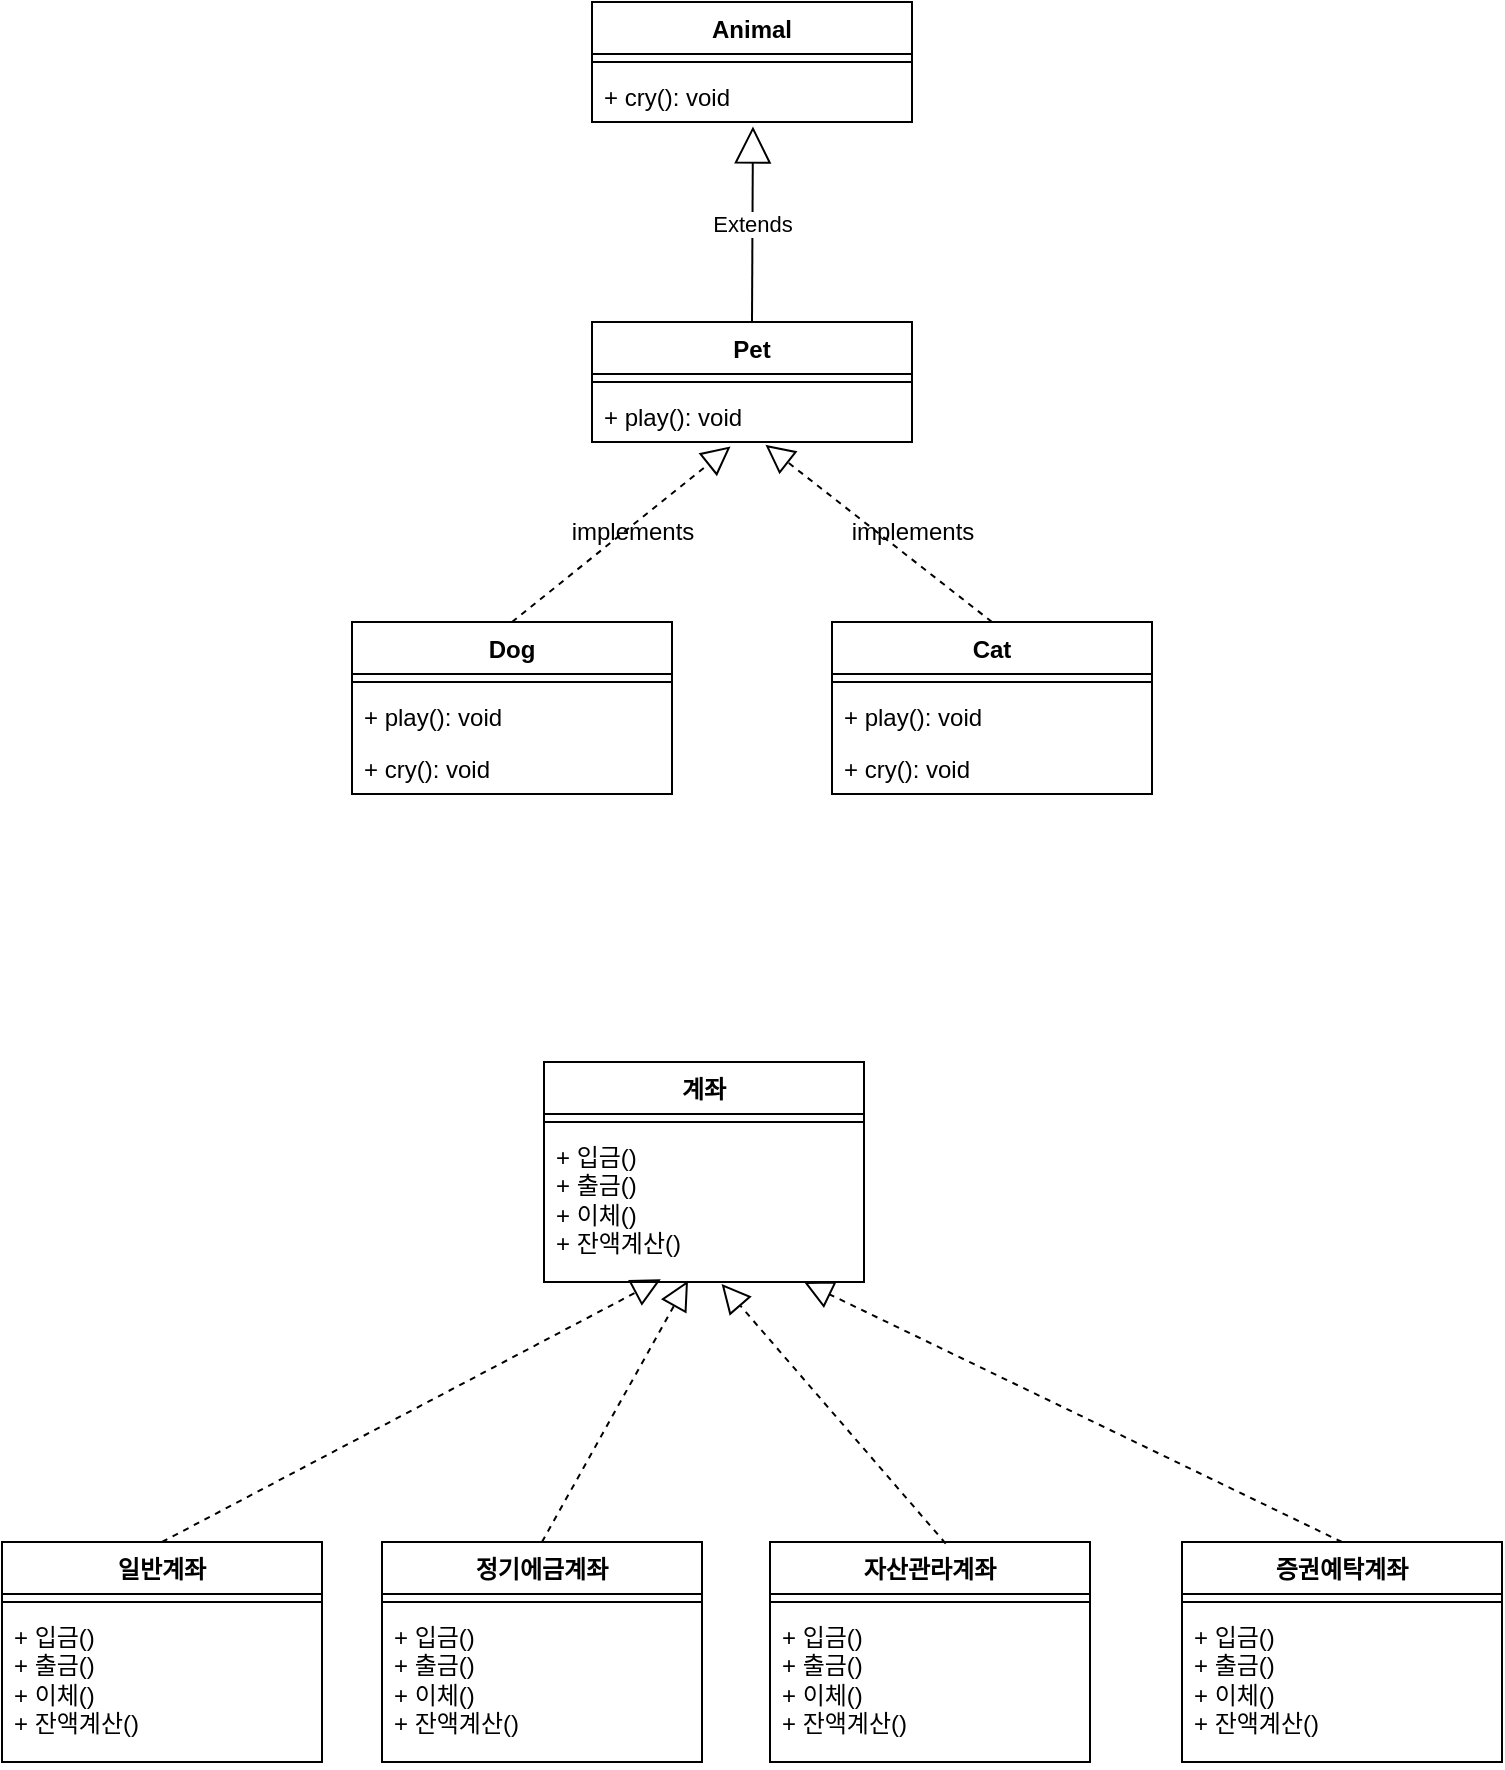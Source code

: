 <mxfile version="24.8.6">
  <diagram name="페이지-1" id="jAI4dI-ZTAgebUXCJw0U">
    <mxGraphModel dx="1050" dy="557" grid="1" gridSize="10" guides="1" tooltips="1" connect="1" arrows="1" fold="1" page="1" pageScale="1" pageWidth="827" pageHeight="1169" math="0" shadow="0">
      <root>
        <mxCell id="0" />
        <mxCell id="1" parent="0" />
        <mxCell id="ml8SPF0dZcdv0EQpDE8X-1" value="Animal" style="swimlane;fontStyle=1;align=center;verticalAlign=top;childLayout=stackLayout;horizontal=1;startSize=26;horizontalStack=0;resizeParent=1;resizeParentMax=0;resizeLast=0;collapsible=1;marginBottom=0;whiteSpace=wrap;html=1;" vertex="1" parent="1">
          <mxGeometry x="334" y="40" width="160" height="60" as="geometry" />
        </mxCell>
        <mxCell id="ml8SPF0dZcdv0EQpDE8X-3" value="" style="line;strokeWidth=1;fillColor=none;align=left;verticalAlign=middle;spacingTop=-1;spacingLeft=3;spacingRight=3;rotatable=0;labelPosition=right;points=[];portConstraint=eastwest;strokeColor=inherit;" vertex="1" parent="ml8SPF0dZcdv0EQpDE8X-1">
          <mxGeometry y="26" width="160" height="8" as="geometry" />
        </mxCell>
        <mxCell id="ml8SPF0dZcdv0EQpDE8X-4" value="+ cry(): void" style="text;strokeColor=none;fillColor=none;align=left;verticalAlign=top;spacingLeft=4;spacingRight=4;overflow=hidden;rotatable=0;points=[[0,0.5],[1,0.5]];portConstraint=eastwest;whiteSpace=wrap;html=1;" vertex="1" parent="ml8SPF0dZcdv0EQpDE8X-1">
          <mxGeometry y="34" width="160" height="26" as="geometry" />
        </mxCell>
        <mxCell id="ml8SPF0dZcdv0EQpDE8X-5" value="Pet" style="swimlane;fontStyle=1;align=center;verticalAlign=top;childLayout=stackLayout;horizontal=1;startSize=26;horizontalStack=0;resizeParent=1;resizeParentMax=0;resizeLast=0;collapsible=1;marginBottom=0;whiteSpace=wrap;html=1;" vertex="1" parent="1">
          <mxGeometry x="334" y="200" width="160" height="60" as="geometry" />
        </mxCell>
        <mxCell id="ml8SPF0dZcdv0EQpDE8X-6" value="" style="line;strokeWidth=1;fillColor=none;align=left;verticalAlign=middle;spacingTop=-1;spacingLeft=3;spacingRight=3;rotatable=0;labelPosition=right;points=[];portConstraint=eastwest;strokeColor=inherit;" vertex="1" parent="ml8SPF0dZcdv0EQpDE8X-5">
          <mxGeometry y="26" width="160" height="8" as="geometry" />
        </mxCell>
        <mxCell id="ml8SPF0dZcdv0EQpDE8X-7" value="+ play(): void" style="text;strokeColor=none;fillColor=none;align=left;verticalAlign=top;spacingLeft=4;spacingRight=4;overflow=hidden;rotatable=0;points=[[0,0.5],[1,0.5]];portConstraint=eastwest;whiteSpace=wrap;html=1;" vertex="1" parent="ml8SPF0dZcdv0EQpDE8X-5">
          <mxGeometry y="34" width="160" height="26" as="geometry" />
        </mxCell>
        <mxCell id="ml8SPF0dZcdv0EQpDE8X-11" value="Cat" style="swimlane;fontStyle=1;align=center;verticalAlign=top;childLayout=stackLayout;horizontal=1;startSize=26;horizontalStack=0;resizeParent=1;resizeParentMax=0;resizeLast=0;collapsible=1;marginBottom=0;whiteSpace=wrap;html=1;" vertex="1" parent="1">
          <mxGeometry x="454" y="350" width="160" height="86" as="geometry" />
        </mxCell>
        <mxCell id="ml8SPF0dZcdv0EQpDE8X-13" value="" style="line;strokeWidth=1;fillColor=none;align=left;verticalAlign=middle;spacingTop=-1;spacingLeft=3;spacingRight=3;rotatable=0;labelPosition=right;points=[];portConstraint=eastwest;strokeColor=inherit;" vertex="1" parent="ml8SPF0dZcdv0EQpDE8X-11">
          <mxGeometry y="26" width="160" height="8" as="geometry" />
        </mxCell>
        <mxCell id="ml8SPF0dZcdv0EQpDE8X-14" value="+ play(): void" style="text;strokeColor=none;fillColor=none;align=left;verticalAlign=top;spacingLeft=4;spacingRight=4;overflow=hidden;rotatable=0;points=[[0,0.5],[1,0.5]];portConstraint=eastwest;whiteSpace=wrap;html=1;" vertex="1" parent="ml8SPF0dZcdv0EQpDE8X-11">
          <mxGeometry y="34" width="160" height="26" as="geometry" />
        </mxCell>
        <mxCell id="ml8SPF0dZcdv0EQpDE8X-12" value="+ cry(): void" style="text;strokeColor=none;fillColor=none;align=left;verticalAlign=top;spacingLeft=4;spacingRight=4;overflow=hidden;rotatable=0;points=[[0,0.5],[1,0.5]];portConstraint=eastwest;whiteSpace=wrap;html=1;" vertex="1" parent="ml8SPF0dZcdv0EQpDE8X-11">
          <mxGeometry y="60" width="160" height="26" as="geometry" />
        </mxCell>
        <mxCell id="ml8SPF0dZcdv0EQpDE8X-15" value="Dog" style="swimlane;fontStyle=1;align=center;verticalAlign=top;childLayout=stackLayout;horizontal=1;startSize=26;horizontalStack=0;resizeParent=1;resizeParentMax=0;resizeLast=0;collapsible=1;marginBottom=0;whiteSpace=wrap;html=1;" vertex="1" parent="1">
          <mxGeometry x="214" y="350" width="160" height="86" as="geometry" />
        </mxCell>
        <mxCell id="ml8SPF0dZcdv0EQpDE8X-17" value="" style="line;strokeWidth=1;fillColor=none;align=left;verticalAlign=middle;spacingTop=-1;spacingLeft=3;spacingRight=3;rotatable=0;labelPosition=right;points=[];portConstraint=eastwest;strokeColor=inherit;" vertex="1" parent="ml8SPF0dZcdv0EQpDE8X-15">
          <mxGeometry y="26" width="160" height="8" as="geometry" />
        </mxCell>
        <mxCell id="ml8SPF0dZcdv0EQpDE8X-18" value="+ play(): void" style="text;strokeColor=none;fillColor=none;align=left;verticalAlign=top;spacingLeft=4;spacingRight=4;overflow=hidden;rotatable=0;points=[[0,0.5],[1,0.5]];portConstraint=eastwest;whiteSpace=wrap;html=1;" vertex="1" parent="ml8SPF0dZcdv0EQpDE8X-15">
          <mxGeometry y="34" width="160" height="26" as="geometry" />
        </mxCell>
        <mxCell id="ml8SPF0dZcdv0EQpDE8X-16" value="+ cry(): void" style="text;strokeColor=none;fillColor=none;align=left;verticalAlign=top;spacingLeft=4;spacingRight=4;overflow=hidden;rotatable=0;points=[[0,0.5],[1,0.5]];portConstraint=eastwest;whiteSpace=wrap;html=1;" vertex="1" parent="ml8SPF0dZcdv0EQpDE8X-15">
          <mxGeometry y="60" width="160" height="26" as="geometry" />
        </mxCell>
        <mxCell id="ml8SPF0dZcdv0EQpDE8X-19" value="Extends" style="endArrow=block;endSize=16;endFill=0;html=1;rounded=0;entryX=0.503;entryY=1.085;entryDx=0;entryDy=0;entryPerimeter=0;" edge="1" parent="1" target="ml8SPF0dZcdv0EQpDE8X-4">
          <mxGeometry width="160" relative="1" as="geometry">
            <mxPoint x="414" y="200" as="sourcePoint" />
            <mxPoint x="424" y="200" as="targetPoint" />
          </mxGeometry>
        </mxCell>
        <mxCell id="ml8SPF0dZcdv0EQpDE8X-20" value="" style="endArrow=block;dashed=1;endFill=0;endSize=12;html=1;rounded=0;exitX=0.5;exitY=0;exitDx=0;exitDy=0;entryX=0.433;entryY=1.085;entryDx=0;entryDy=0;entryPerimeter=0;" edge="1" parent="1" source="ml8SPF0dZcdv0EQpDE8X-15" target="ml8SPF0dZcdv0EQpDE8X-7">
          <mxGeometry width="160" relative="1" as="geometry">
            <mxPoint x="354" y="280" as="sourcePoint" />
            <mxPoint x="514" y="280" as="targetPoint" />
          </mxGeometry>
        </mxCell>
        <mxCell id="ml8SPF0dZcdv0EQpDE8X-21" value="" style="endArrow=block;dashed=1;endFill=0;endSize=12;html=1;rounded=0;exitX=0.5;exitY=0;exitDx=0;exitDy=0;entryX=0.542;entryY=1.054;entryDx=0;entryDy=0;entryPerimeter=0;" edge="1" parent="1" source="ml8SPF0dZcdv0EQpDE8X-11" target="ml8SPF0dZcdv0EQpDE8X-7">
          <mxGeometry width="160" relative="1" as="geometry">
            <mxPoint x="304" y="310" as="sourcePoint" />
            <mxPoint x="424" y="280" as="targetPoint" />
          </mxGeometry>
        </mxCell>
        <mxCell id="ml8SPF0dZcdv0EQpDE8X-22" value="implements" style="text;html=1;align=center;verticalAlign=middle;resizable=0;points=[];autosize=1;strokeColor=none;fillColor=none;" vertex="1" parent="1">
          <mxGeometry x="314" y="290" width="80" height="30" as="geometry" />
        </mxCell>
        <mxCell id="ml8SPF0dZcdv0EQpDE8X-24" value="implements" style="text;html=1;align=center;verticalAlign=middle;resizable=0;points=[];autosize=1;strokeColor=none;fillColor=none;" vertex="1" parent="1">
          <mxGeometry x="454" y="290" width="80" height="30" as="geometry" />
        </mxCell>
        <mxCell id="ml8SPF0dZcdv0EQpDE8X-25" value="계좌" style="swimlane;fontStyle=1;align=center;verticalAlign=top;childLayout=stackLayout;horizontal=1;startSize=26;horizontalStack=0;resizeParent=1;resizeParentMax=0;resizeLast=0;collapsible=1;marginBottom=0;whiteSpace=wrap;html=1;" vertex="1" parent="1">
          <mxGeometry x="310" y="570" width="160" height="110" as="geometry" />
        </mxCell>
        <mxCell id="ml8SPF0dZcdv0EQpDE8X-27" value="" style="line;strokeWidth=1;fillColor=none;align=left;verticalAlign=middle;spacingTop=-1;spacingLeft=3;spacingRight=3;rotatable=0;labelPosition=right;points=[];portConstraint=eastwest;strokeColor=inherit;" vertex="1" parent="ml8SPF0dZcdv0EQpDE8X-25">
          <mxGeometry y="26" width="160" height="8" as="geometry" />
        </mxCell>
        <mxCell id="ml8SPF0dZcdv0EQpDE8X-26" value="+ 입금()&lt;div&gt;+ 출금()&lt;/div&gt;&lt;div&gt;+ 이체()&lt;/div&gt;&lt;div&gt;+ 잔액계산()&lt;/div&gt;" style="text;strokeColor=none;fillColor=none;align=left;verticalAlign=top;spacingLeft=4;spacingRight=4;overflow=hidden;rotatable=0;points=[[0,0.5],[1,0.5]];portConstraint=eastwest;whiteSpace=wrap;html=1;" vertex="1" parent="ml8SPF0dZcdv0EQpDE8X-25">
          <mxGeometry y="34" width="160" height="76" as="geometry" />
        </mxCell>
        <mxCell id="ml8SPF0dZcdv0EQpDE8X-29" value="일반계좌" style="swimlane;fontStyle=1;align=center;verticalAlign=top;childLayout=stackLayout;horizontal=1;startSize=26;horizontalStack=0;resizeParent=1;resizeParentMax=0;resizeLast=0;collapsible=1;marginBottom=0;whiteSpace=wrap;html=1;" vertex="1" parent="1">
          <mxGeometry x="39" y="810" width="160" height="110" as="geometry" />
        </mxCell>
        <mxCell id="ml8SPF0dZcdv0EQpDE8X-31" value="" style="line;strokeWidth=1;fillColor=none;align=left;verticalAlign=middle;spacingTop=-1;spacingLeft=3;spacingRight=3;rotatable=0;labelPosition=right;points=[];portConstraint=eastwest;strokeColor=inherit;" vertex="1" parent="ml8SPF0dZcdv0EQpDE8X-29">
          <mxGeometry y="26" width="160" height="8" as="geometry" />
        </mxCell>
        <mxCell id="ml8SPF0dZcdv0EQpDE8X-32" value="+ 입금()&lt;div&gt;+ 출금()&lt;/div&gt;&lt;div&gt;+ 이체()&lt;/div&gt;&lt;div&gt;+ 잔액계산()&lt;/div&gt;" style="text;strokeColor=none;fillColor=none;align=left;verticalAlign=top;spacingLeft=4;spacingRight=4;overflow=hidden;rotatable=0;points=[[0,0.5],[1,0.5]];portConstraint=eastwest;whiteSpace=wrap;html=1;" vertex="1" parent="ml8SPF0dZcdv0EQpDE8X-29">
          <mxGeometry y="34" width="160" height="76" as="geometry" />
        </mxCell>
        <mxCell id="ml8SPF0dZcdv0EQpDE8X-33" value="정기에금계좌" style="swimlane;fontStyle=1;align=center;verticalAlign=top;childLayout=stackLayout;horizontal=1;startSize=26;horizontalStack=0;resizeParent=1;resizeParentMax=0;resizeLast=0;collapsible=1;marginBottom=0;whiteSpace=wrap;html=1;" vertex="1" parent="1">
          <mxGeometry x="229" y="810" width="160" height="110" as="geometry" />
        </mxCell>
        <mxCell id="ml8SPF0dZcdv0EQpDE8X-35" value="" style="line;strokeWidth=1;fillColor=none;align=left;verticalAlign=middle;spacingTop=-1;spacingLeft=3;spacingRight=3;rotatable=0;labelPosition=right;points=[];portConstraint=eastwest;strokeColor=inherit;" vertex="1" parent="ml8SPF0dZcdv0EQpDE8X-33">
          <mxGeometry y="26" width="160" height="8" as="geometry" />
        </mxCell>
        <mxCell id="ml8SPF0dZcdv0EQpDE8X-36" value="+ 입금()&lt;div&gt;+ 출금()&lt;/div&gt;&lt;div&gt;+ 이체()&lt;/div&gt;&lt;div&gt;+ 잔액계산()&lt;/div&gt;" style="text;strokeColor=none;fillColor=none;align=left;verticalAlign=top;spacingLeft=4;spacingRight=4;overflow=hidden;rotatable=0;points=[[0,0.5],[1,0.5]];portConstraint=eastwest;whiteSpace=wrap;html=1;" vertex="1" parent="ml8SPF0dZcdv0EQpDE8X-33">
          <mxGeometry y="34" width="160" height="76" as="geometry" />
        </mxCell>
        <mxCell id="ml8SPF0dZcdv0EQpDE8X-37" value="자산관라계좌" style="swimlane;fontStyle=1;align=center;verticalAlign=top;childLayout=stackLayout;horizontal=1;startSize=26;horizontalStack=0;resizeParent=1;resizeParentMax=0;resizeLast=0;collapsible=1;marginBottom=0;whiteSpace=wrap;html=1;" vertex="1" parent="1">
          <mxGeometry x="423" y="810" width="160" height="110" as="geometry" />
        </mxCell>
        <mxCell id="ml8SPF0dZcdv0EQpDE8X-39" value="" style="line;strokeWidth=1;fillColor=none;align=left;verticalAlign=middle;spacingTop=-1;spacingLeft=3;spacingRight=3;rotatable=0;labelPosition=right;points=[];portConstraint=eastwest;strokeColor=inherit;" vertex="1" parent="ml8SPF0dZcdv0EQpDE8X-37">
          <mxGeometry y="26" width="160" height="8" as="geometry" />
        </mxCell>
        <mxCell id="ml8SPF0dZcdv0EQpDE8X-40" value="+ 입금()&lt;div&gt;+ 출금()&lt;/div&gt;&lt;div&gt;+ 이체()&lt;/div&gt;&lt;div&gt;+ 잔액계산()&lt;/div&gt;" style="text;strokeColor=none;fillColor=none;align=left;verticalAlign=top;spacingLeft=4;spacingRight=4;overflow=hidden;rotatable=0;points=[[0,0.5],[1,0.5]];portConstraint=eastwest;whiteSpace=wrap;html=1;" vertex="1" parent="ml8SPF0dZcdv0EQpDE8X-37">
          <mxGeometry y="34" width="160" height="76" as="geometry" />
        </mxCell>
        <mxCell id="ml8SPF0dZcdv0EQpDE8X-41" value="증권예탁계좌" style="swimlane;fontStyle=1;align=center;verticalAlign=top;childLayout=stackLayout;horizontal=1;startSize=26;horizontalStack=0;resizeParent=1;resizeParentMax=0;resizeLast=0;collapsible=1;marginBottom=0;whiteSpace=wrap;html=1;" vertex="1" parent="1">
          <mxGeometry x="629" y="810" width="160" height="110" as="geometry" />
        </mxCell>
        <mxCell id="ml8SPF0dZcdv0EQpDE8X-43" value="" style="line;strokeWidth=1;fillColor=none;align=left;verticalAlign=middle;spacingTop=-1;spacingLeft=3;spacingRight=3;rotatable=0;labelPosition=right;points=[];portConstraint=eastwest;strokeColor=inherit;" vertex="1" parent="ml8SPF0dZcdv0EQpDE8X-41">
          <mxGeometry y="26" width="160" height="8" as="geometry" />
        </mxCell>
        <mxCell id="ml8SPF0dZcdv0EQpDE8X-44" value="+ 입금()&lt;div&gt;+ 출금()&lt;/div&gt;&lt;div&gt;+ 이체()&lt;/div&gt;&lt;div&gt;+ 잔액계산()&lt;/div&gt;" style="text;strokeColor=none;fillColor=none;align=left;verticalAlign=top;spacingLeft=4;spacingRight=4;overflow=hidden;rotatable=0;points=[[0,0.5],[1,0.5]];portConstraint=eastwest;whiteSpace=wrap;html=1;" vertex="1" parent="ml8SPF0dZcdv0EQpDE8X-41">
          <mxGeometry y="34" width="160" height="76" as="geometry" />
        </mxCell>
        <mxCell id="ml8SPF0dZcdv0EQpDE8X-45" value="" style="endArrow=block;dashed=1;endFill=0;endSize=12;html=1;rounded=0;exitX=0.5;exitY=0;exitDx=0;exitDy=0;entryX=0.365;entryY=0.982;entryDx=0;entryDy=0;entryPerimeter=0;" edge="1" parent="1" source="ml8SPF0dZcdv0EQpDE8X-29" target="ml8SPF0dZcdv0EQpDE8X-26">
          <mxGeometry width="160" relative="1" as="geometry">
            <mxPoint x="180" y="620" as="sourcePoint" />
            <mxPoint x="340" y="620" as="targetPoint" />
          </mxGeometry>
        </mxCell>
        <mxCell id="ml8SPF0dZcdv0EQpDE8X-46" value="" style="endArrow=block;dashed=1;endFill=0;endSize=12;html=1;rounded=0;exitX=0.5;exitY=0;exitDx=0;exitDy=0;entryX=0.45;entryY=0.992;entryDx=0;entryDy=0;entryPerimeter=0;" edge="1" parent="1" source="ml8SPF0dZcdv0EQpDE8X-33" target="ml8SPF0dZcdv0EQpDE8X-26">
          <mxGeometry width="160" relative="1" as="geometry">
            <mxPoint x="310" y="800" as="sourcePoint" />
            <mxPoint x="470" y="800" as="targetPoint" />
          </mxGeometry>
        </mxCell>
        <mxCell id="ml8SPF0dZcdv0EQpDE8X-47" value="" style="endArrow=block;dashed=1;endFill=0;endSize=12;html=1;rounded=0;entryX=0.555;entryY=1.013;entryDx=0;entryDy=0;entryPerimeter=0;exitX=0.549;exitY=0.007;exitDx=0;exitDy=0;exitPerimeter=0;" edge="1" parent="1" source="ml8SPF0dZcdv0EQpDE8X-37" target="ml8SPF0dZcdv0EQpDE8X-26">
          <mxGeometry width="160" relative="1" as="geometry">
            <mxPoint x="290" y="930" as="sourcePoint" />
            <mxPoint x="450" y="930" as="targetPoint" />
          </mxGeometry>
        </mxCell>
        <mxCell id="ml8SPF0dZcdv0EQpDE8X-48" value="" style="endArrow=block;dashed=1;endFill=0;endSize=12;html=1;rounded=0;exitX=0.5;exitY=0;exitDx=0;exitDy=0;" edge="1" parent="1" source="ml8SPF0dZcdv0EQpDE8X-41">
          <mxGeometry width="160" relative="1" as="geometry">
            <mxPoint x="290" y="930" as="sourcePoint" />
            <mxPoint x="440" y="680" as="targetPoint" />
          </mxGeometry>
        </mxCell>
      </root>
    </mxGraphModel>
  </diagram>
</mxfile>
